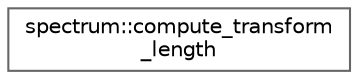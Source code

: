 digraph "Graphical Class Hierarchy"
{
 // LATEX_PDF_SIZE
  bgcolor="transparent";
  edge [fontname=Helvetica,fontsize=10,labelfontname=Helvetica,labelfontsize=10];
  node [fontname=Helvetica,fontsize=10,shape=box,height=0.2,width=0.4];
  rankdir="LR";
  Node0 [label="spectrum::compute_transform\l_length",height=0.2,width=0.4,color="grey40", fillcolor="white", style="filled",URL="$interfacespectrum_1_1compute__transform__length.html",tooltip="Computes the length of the positive half of a discrete Fourier transform for a specific signal length..."];
}
